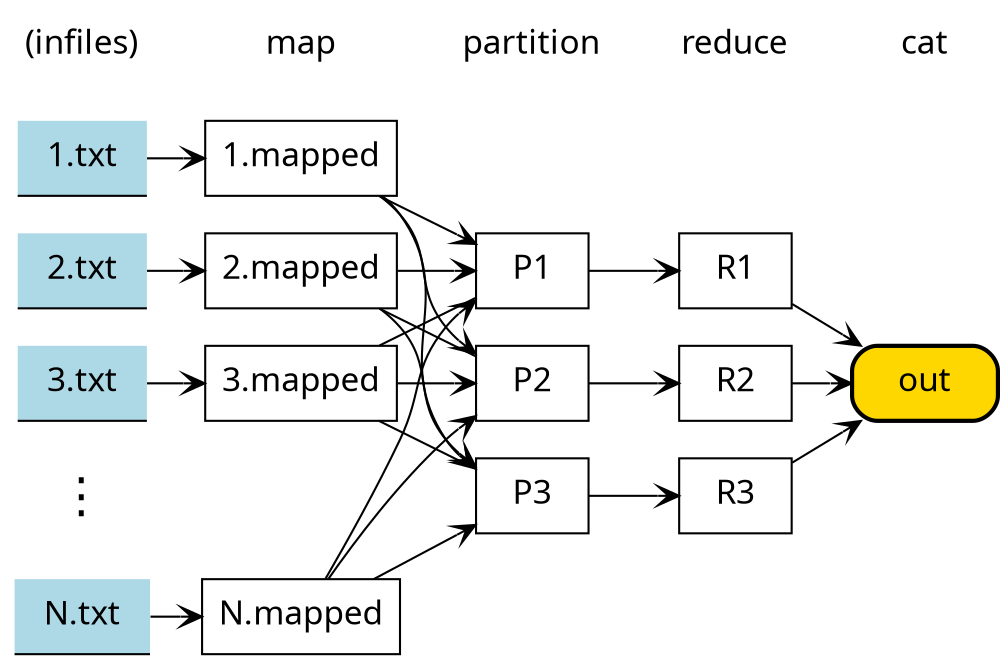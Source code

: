 digraph ExCamera {
rankdir=LR;
overlap = false;
splines = true;
ranksep = 0.3;

edge [arrowhead=vee,arowsize=0.3,fontname="SF Mono"];
node [shape=box,fontname="SF Mono",fontsize=16];

"(infiles)" [shape=none,fontsize=16,fontname="SF Mono"];
"map" [shape=none,fontsize=16,fontname="SF Mono"];
"partition" [shape=none,fontsize=16,fontname="SF Mono"];
"reduce" [shape=none,fontsize=16,fontname="SF Mono"];
"cat" [shape=none,fontsize=16,fontname="SF Mono"];

"out" [fillcolor=gold,penwidth=2,style="filled,rounded",shape=box,margin="0.3,0.1"];

"(infiles)" -> map [weight=7,style=invis]
"(infiles)" -> "1.txt" [weight=100,style=invis]
"1.txt" -> "2.txt" [weight=100,style=invis]
"2.txt" -> "3.txt" [weight=100,style=invis]
"3.txt" -> "⋮" [weight=100,style=invis]
"⋮" -> "N.txt" [weight=100,style=invis]
map -> partition [weight=7,style=invis]
partition -> reduce [weight=7,style=invis]
reduce -> cat [weight=7,style=invis]

{rank = source; "(infiles)" "1.txt" "2.txt" "3.txt" "⋮" "N.txt"}
{rank = same; "1.mapped" "2.mapped" "3.mapped" "N.mapped"}
{rank = same; P1 P2 P3}
{rank = same; R1 R2 R3}

"1.txt" [shape=underline,style="rounded,filled",fillcolor=lightblue,color=black,margin="0.2,0.1"]
"2.txt" [shape=underline,style="rounded,filled",fillcolor=lightblue,color=black,margin="0.2,0.1"]
"3.txt" [shape=underline,style="rounded,filled",fillcolor=lightblue,color=black,margin="0.2,0.1"]
"⋮"  [fontsize=23,shape=none,style="rounded",fillcolor=lightblue,color=black,margin="0.2,0.1"]
"N.txt" [shape=underline,style="rounded,filled",fillcolor=lightblue,color=black,margin="0.2,0.1"]

"3.txt" -> "⋮" [style=invis]

"1.txt" -> "1.mapped" [weight=7]
"2.txt" -> "2.mapped" [weight=7]
"3.txt" -> "3.mapped" [weight=7]
"N.txt" -> "N.mapped" [weight=7]


"1.mapped" -> "P1"
"2.mapped" -> "P1" [weight=7]
"3.mapped" -> "P1" [arrowhead=none]
"N.mapped" -> "P1"

"1.mapped" -> "P2"
"2.mapped" -> "P2" [arrowhead=none]
"3.mapped" -> "P2" [weight=7]
"N.mapped" -> "P2"

"1.mapped" -> "P3"
"2.mapped" -> "P3"
"3.mapped" -> "P3" [arrowhead=none]
"N.mapped" -> "P3"

P1 -> "R1"
P2 -> "R2"
P3 -> "R3"

R1 -> out
R2 -> out
R3 -> out
}
